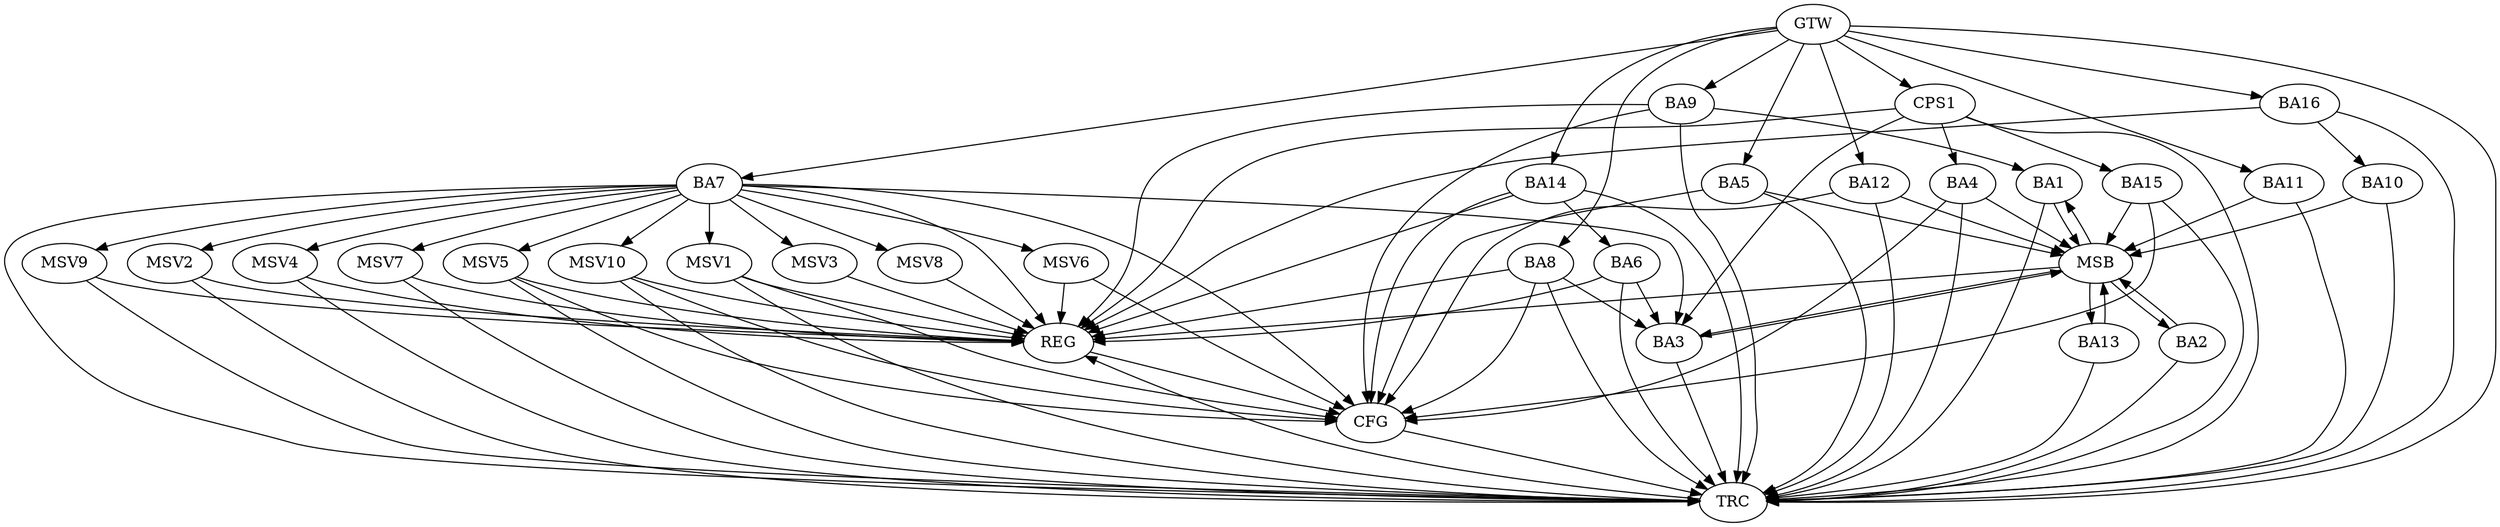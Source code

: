 strict digraph G {
  BA1 [ label="BA1" ];
  BA2 [ label="BA2" ];
  BA3 [ label="BA3" ];
  BA4 [ label="BA4" ];
  BA5 [ label="BA5" ];
  BA6 [ label="BA6" ];
  BA7 [ label="BA7" ];
  BA8 [ label="BA8" ];
  BA9 [ label="BA9" ];
  BA10 [ label="BA10" ];
  BA11 [ label="BA11" ];
  BA12 [ label="BA12" ];
  BA13 [ label="BA13" ];
  BA14 [ label="BA14" ];
  BA15 [ label="BA15" ];
  BA16 [ label="BA16" ];
  CPS1 [ label="CPS1" ];
  GTW [ label="GTW" ];
  REG [ label="REG" ];
  MSB [ label="MSB" ];
  CFG [ label="CFG" ];
  TRC [ label="TRC" ];
  MSV1 [ label="MSV1" ];
  MSV2 [ label="MSV2" ];
  MSV3 [ label="MSV3" ];
  MSV4 [ label="MSV4" ];
  MSV5 [ label="MSV5" ];
  MSV6 [ label="MSV6" ];
  MSV7 [ label="MSV7" ];
  MSV8 [ label="MSV8" ];
  MSV9 [ label="MSV9" ];
  MSV10 [ label="MSV10" ];
  BA6 -> BA3;
  BA7 -> BA3;
  BA8 -> BA3;
  BA9 -> BA1;
  BA14 -> BA6;
  BA16 -> BA10;
  CPS1 -> BA15;
  CPS1 -> BA3;
  CPS1 -> BA4;
  GTW -> BA5;
  GTW -> BA7;
  GTW -> BA8;
  GTW -> BA9;
  GTW -> BA11;
  GTW -> BA12;
  GTW -> BA14;
  GTW -> BA16;
  GTW -> CPS1;
  BA6 -> REG;
  BA7 -> REG;
  BA8 -> REG;
  BA9 -> REG;
  BA14 -> REG;
  BA16 -> REG;
  CPS1 -> REG;
  BA1 -> MSB;
  MSB -> BA2;
  MSB -> REG;
  BA2 -> MSB;
  MSB -> BA1;
  BA3 -> MSB;
  BA4 -> MSB;
  BA5 -> MSB;
  MSB -> BA3;
  BA10 -> MSB;
  BA11 -> MSB;
  BA12 -> MSB;
  BA13 -> MSB;
  BA15 -> MSB;
  MSB -> BA13;
  BA14 -> CFG;
  BA15 -> CFG;
  BA8 -> CFG;
  BA5 -> CFG;
  BA4 -> CFG;
  BA12 -> CFG;
  BA9 -> CFG;
  BA7 -> CFG;
  REG -> CFG;
  BA1 -> TRC;
  BA2 -> TRC;
  BA3 -> TRC;
  BA4 -> TRC;
  BA5 -> TRC;
  BA6 -> TRC;
  BA7 -> TRC;
  BA8 -> TRC;
  BA9 -> TRC;
  BA10 -> TRC;
  BA11 -> TRC;
  BA12 -> TRC;
  BA13 -> TRC;
  BA14 -> TRC;
  BA15 -> TRC;
  BA16 -> TRC;
  CPS1 -> TRC;
  GTW -> TRC;
  CFG -> TRC;
  TRC -> REG;
  BA7 -> MSV1;
  MSV1 -> REG;
  MSV1 -> TRC;
  MSV1 -> CFG;
  BA7 -> MSV2;
  BA7 -> MSV3;
  MSV2 -> REG;
  MSV2 -> TRC;
  MSV3 -> REG;
  BA7 -> MSV4;
  MSV4 -> REG;
  MSV4 -> TRC;
  BA7 -> MSV5;
  MSV5 -> REG;
  MSV5 -> TRC;
  MSV5 -> CFG;
  BA7 -> MSV6;
  MSV6 -> REG;
  MSV6 -> CFG;
  BA7 -> MSV7;
  BA7 -> MSV8;
  MSV7 -> REG;
  MSV7 -> TRC;
  MSV8 -> REG;
  BA7 -> MSV9;
  BA7 -> MSV10;
  MSV9 -> REG;
  MSV9 -> TRC;
  MSV10 -> REG;
  MSV10 -> TRC;
  MSV10 -> CFG;
}
